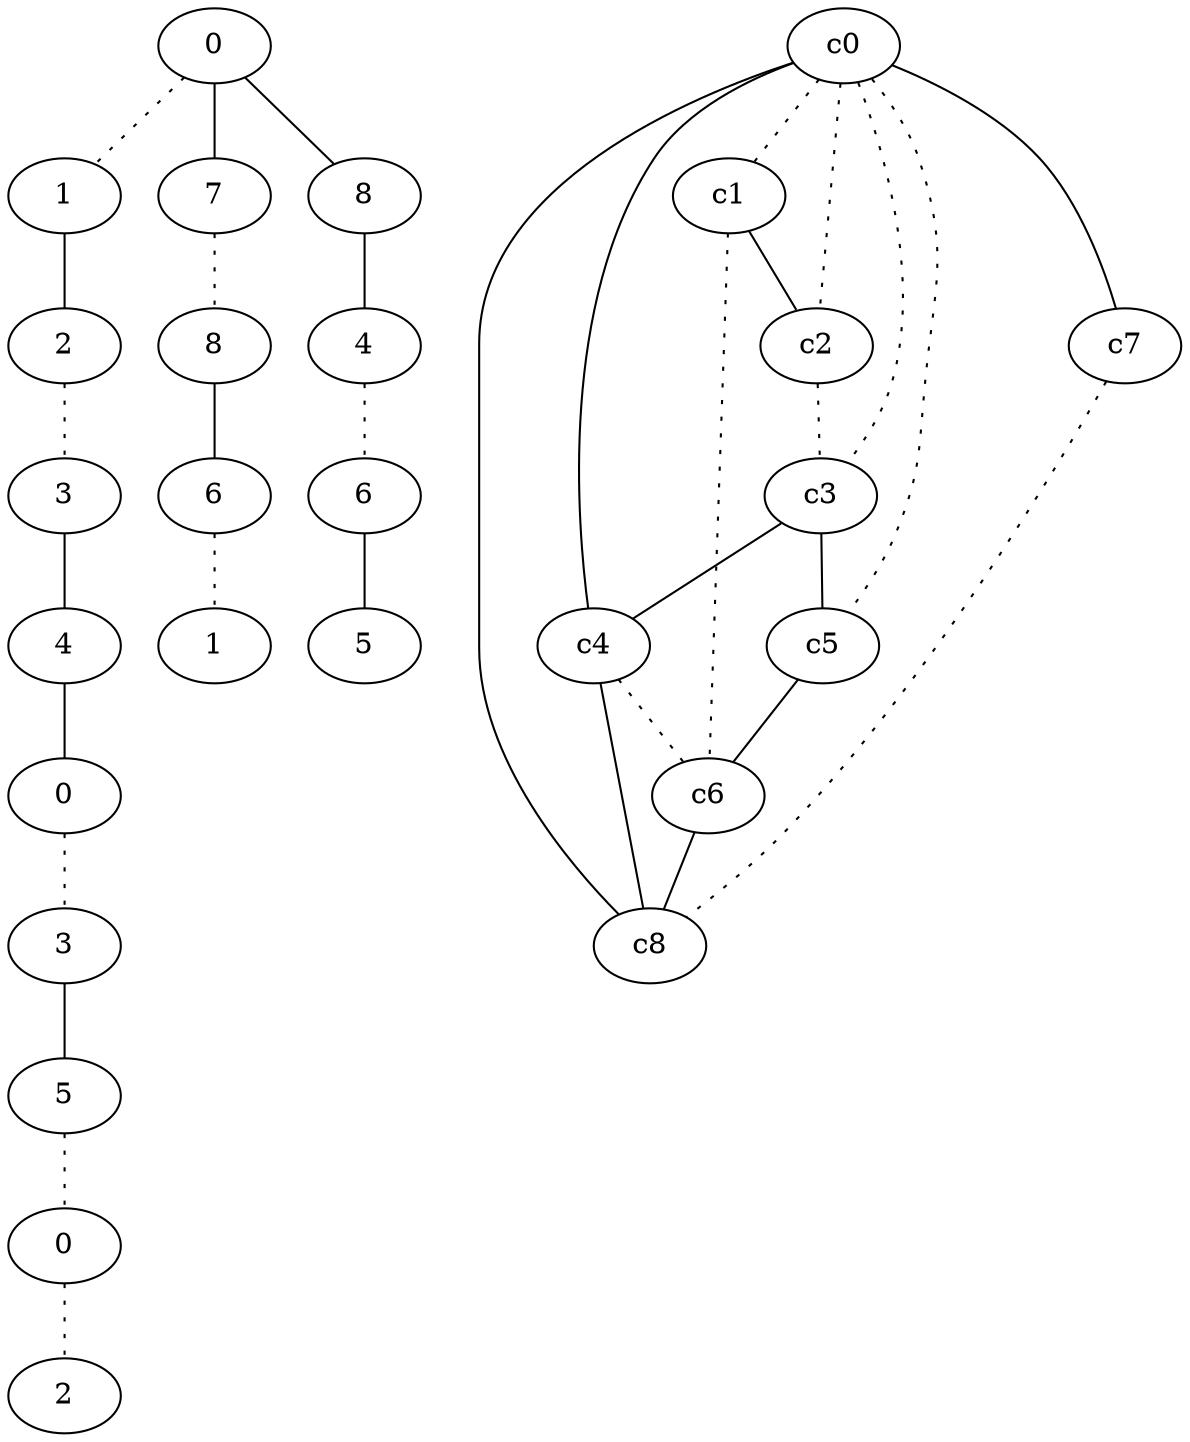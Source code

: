 graph {
a0[label=0];
a1[label=1];
a2[label=2];
a3[label=3];
a4[label=4];
a5[label=0];
a6[label=3];
a7[label=5];
a8[label=0];
a9[label=2];
a10[label=7];
a11[label=8];
a12[label=6];
a13[label=1];
a14[label=8];
a15[label=4];
a16[label=6];
a17[label=5];
a0 -- a1 [style=dotted];
a0 -- a10;
a0 -- a14;
a1 -- a2;
a2 -- a3 [style=dotted];
a3 -- a4;
a4 -- a5;
a5 -- a6 [style=dotted];
a6 -- a7;
a7 -- a8 [style=dotted];
a8 -- a9 [style=dotted];
a10 -- a11 [style=dotted];
a11 -- a12;
a12 -- a13 [style=dotted];
a14 -- a15;
a15 -- a16 [style=dotted];
a16 -- a17;
c0 -- c1 [style=dotted];
c0 -- c2 [style=dotted];
c0 -- c3 [style=dotted];
c0 -- c4;
c0 -- c5 [style=dotted];
c0 -- c7;
c0 -- c8;
c1 -- c2;
c1 -- c6 [style=dotted];
c2 -- c3 [style=dotted];
c3 -- c4;
c3 -- c5;
c4 -- c6 [style=dotted];
c4 -- c8;
c5 -- c6;
c6 -- c8;
c7 -- c8 [style=dotted];
}
